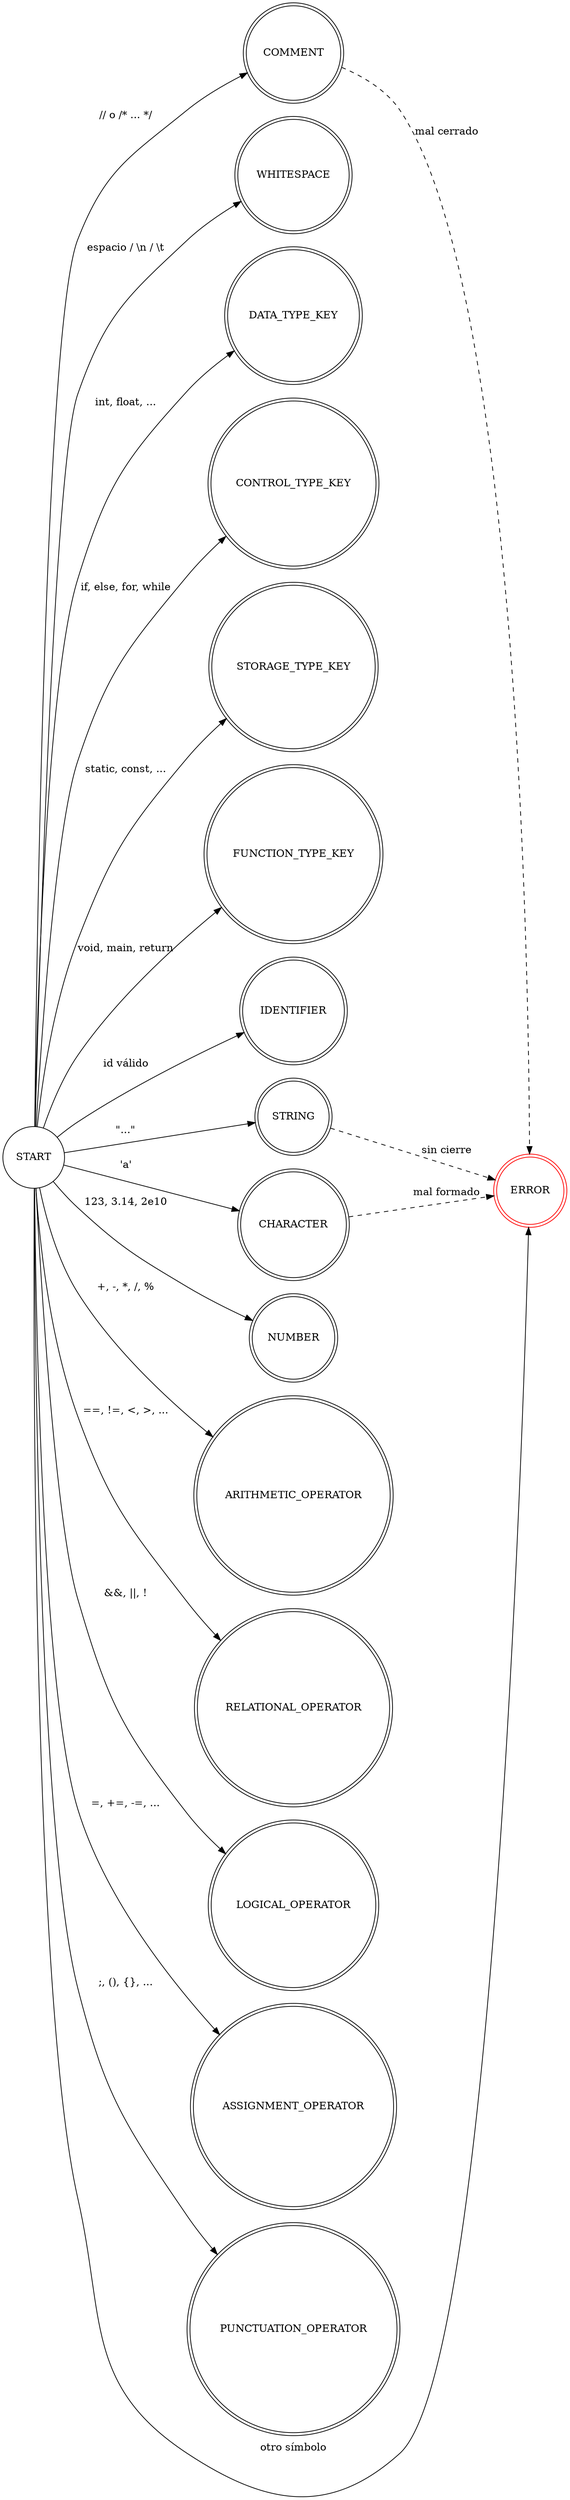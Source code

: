 digraph LexerDFA {
    rankdir=LR;
    node [shape = circle];

    START [label="START"];
    
    // Estados aceptadores
    COMMENT [shape=doublecircle, label="COMMENT"];
    WHITESPACE [shape=doublecircle, label="WHITESPACE"];
    DATA_TYPE_KEY [shape=doublecircle, label="DATA_TYPE_KEY"];
    CONTROL_TYPE_KEY [shape=doublecircle, label="CONTROL_TYPE_KEY"];
    STORAGE_TYPE_KEY [shape=doublecircle, label="STORAGE_TYPE_KEY"];
    FUNCTION_TYPE_KEY [shape=doublecircle, label="FUNCTION_TYPE_KEY"];
    IDENTIFIER [shape=doublecircle, label="IDENTIFIER"];
    STRING [shape=doublecircle, label="STRING"];
    CHARACTER [shape=doublecircle, label="CHARACTER"];
    NUMBER [shape=doublecircle, label="NUMBER"];
    ARITHMETIC_OPERATOR [shape=doublecircle, label="ARITHMETIC_OPERATOR"];
    RELATIONAL_OPERATOR [shape=doublecircle, label="RELATIONAL_OPERATOR"];
    LOGICAL_OPERATOR [shape=doublecircle, label="LOGICAL_OPERATOR"];
    ASSIGNMENT_OPERATOR [shape=doublecircle, label="ASSIGNMENT_OPERATOR"];
    PUNCTUATION_OPERATOR [shape=doublecircle, label="PUNCTUATION_OPERATOR"];
    ERROR [shape=doublecircle, color=red, label="ERROR"];

    // Transiciones desde START
    START -> COMMENT [label="// o /* ... */"];
    START -> WHITESPACE [label="espacio / \\n / \\t"];
    START -> DATA_TYPE_KEY [label="int, float, ..."];
    START -> CONTROL_TYPE_KEY [label="if, else, for, while"];
    START -> STORAGE_TYPE_KEY [label="static, const, ..."];
    START -> FUNCTION_TYPE_KEY [label="void, main, return"];
    START -> IDENTIFIER [label="id válido"];
    START -> STRING [label="\"...\""];
    START -> CHARACTER [label="'a'"];
    START -> NUMBER [label="123, 3.14, 2e10"];
    START -> ARITHMETIC_OPERATOR [label="+, -, *, /, %"];
    START -> RELATIONAL_OPERATOR [label="==, !=, <, >, ..."];
    START -> LOGICAL_OPERATOR [label="&&, ||, !"];
    START -> ASSIGNMENT_OPERATOR [label="=, +=, -=, ..."];
    START -> PUNCTUATION_OPERATOR [label=";, (), {}, ..."];
    START -> ERROR [label="otro símbolo"];

    // Opción: error desde cualquier otro estado
    COMMENT -> ERROR [style=dashed, label="mal cerrado"];
    STRING -> ERROR [style=dashed, label="sin cierre"];
    CHARACTER -> ERROR [style=dashed, label="mal formado"];
}
